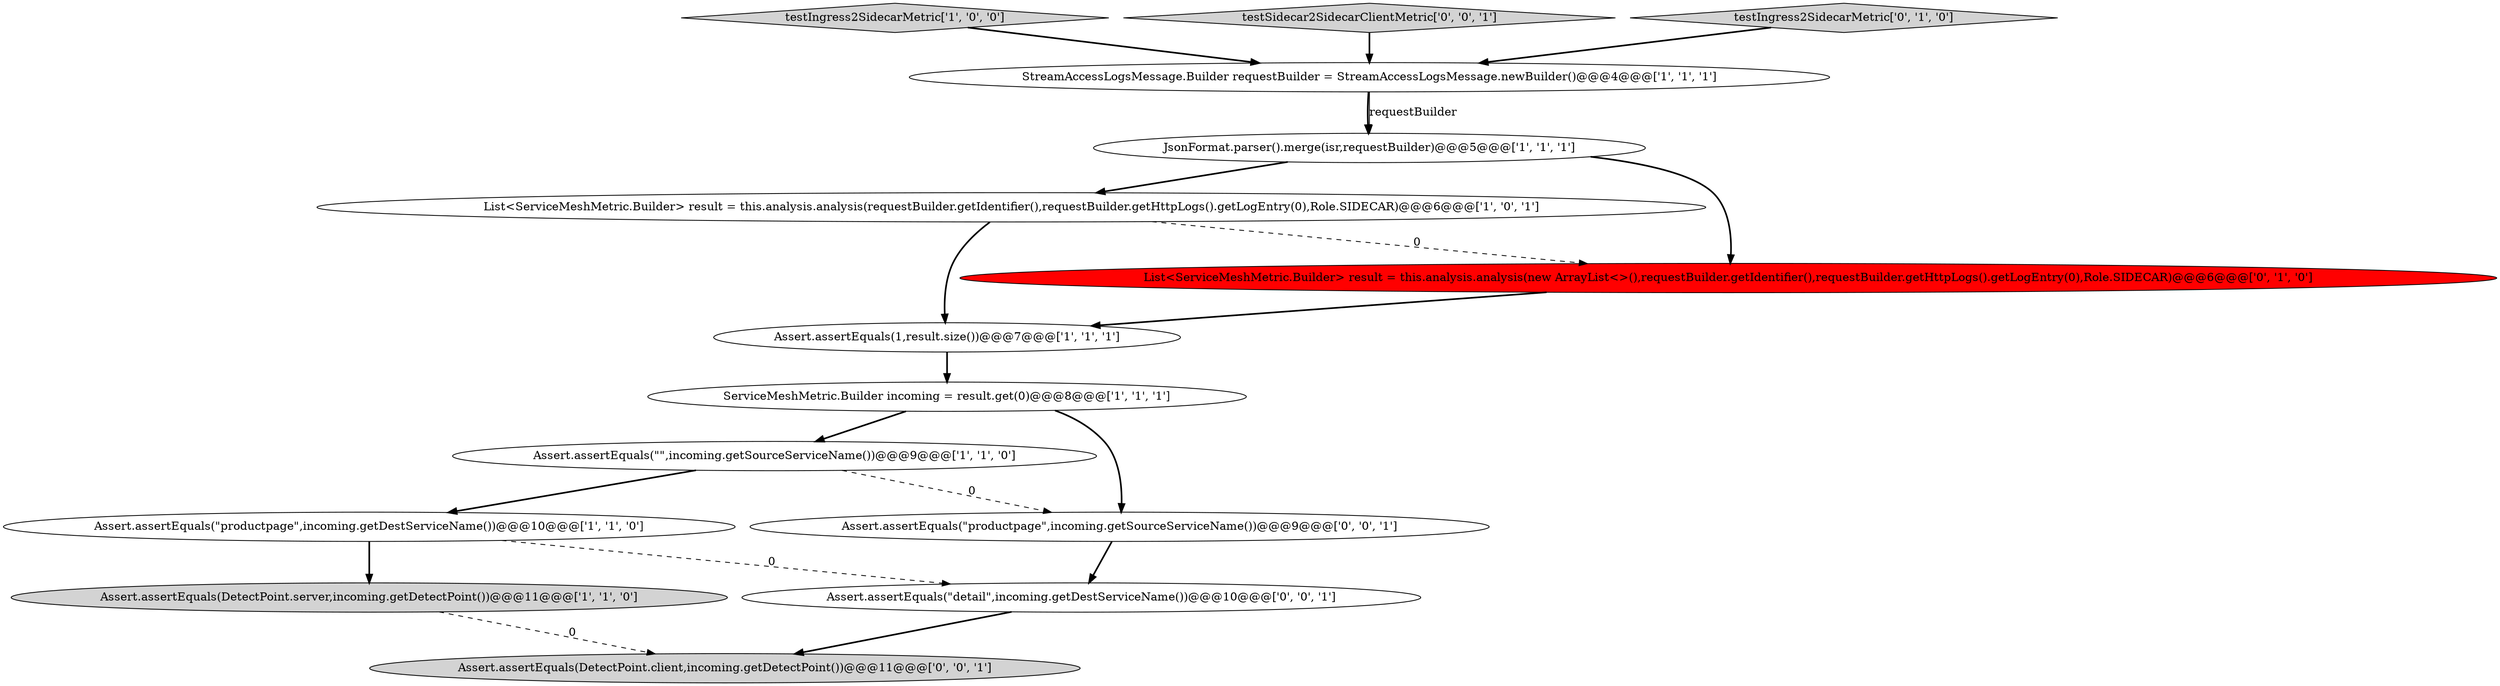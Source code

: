 digraph {
0 [style = filled, label = "testIngress2SidecarMetric['1', '0', '0']", fillcolor = lightgray, shape = diamond image = "AAA0AAABBB1BBB"];
3 [style = filled, label = "ServiceMeshMetric.Builder incoming = result.get(0)@@@8@@@['1', '1', '1']", fillcolor = white, shape = ellipse image = "AAA0AAABBB1BBB"];
7 [style = filled, label = "JsonFormat.parser().merge(isr,requestBuilder)@@@5@@@['1', '1', '1']", fillcolor = white, shape = ellipse image = "AAA0AAABBB1BBB"];
6 [style = filled, label = "List<ServiceMeshMetric.Builder> result = this.analysis.analysis(requestBuilder.getIdentifier(),requestBuilder.getHttpLogs().getLogEntry(0),Role.SIDECAR)@@@6@@@['1', '0', '1']", fillcolor = white, shape = ellipse image = "AAA0AAABBB1BBB"];
8 [style = filled, label = "Assert.assertEquals(\"\",incoming.getSourceServiceName())@@@9@@@['1', '1', '0']", fillcolor = white, shape = ellipse image = "AAA0AAABBB1BBB"];
10 [style = filled, label = "List<ServiceMeshMetric.Builder> result = this.analysis.analysis(new ArrayList<>(),requestBuilder.getIdentifier(),requestBuilder.getHttpLogs().getLogEntry(0),Role.SIDECAR)@@@6@@@['0', '1', '0']", fillcolor = red, shape = ellipse image = "AAA1AAABBB2BBB"];
11 [style = filled, label = "testSidecar2SidecarClientMetric['0', '0', '1']", fillcolor = lightgray, shape = diamond image = "AAA0AAABBB3BBB"];
4 [style = filled, label = "Assert.assertEquals(DetectPoint.server,incoming.getDetectPoint())@@@11@@@['1', '1', '0']", fillcolor = lightgray, shape = ellipse image = "AAA0AAABBB1BBB"];
1 [style = filled, label = "Assert.assertEquals(\"productpage\",incoming.getDestServiceName())@@@10@@@['1', '1', '0']", fillcolor = white, shape = ellipse image = "AAA0AAABBB1BBB"];
2 [style = filled, label = "Assert.assertEquals(1,result.size())@@@7@@@['1', '1', '1']", fillcolor = white, shape = ellipse image = "AAA0AAABBB1BBB"];
9 [style = filled, label = "testIngress2SidecarMetric['0', '1', '0']", fillcolor = lightgray, shape = diamond image = "AAA0AAABBB2BBB"];
13 [style = filled, label = "Assert.assertEquals(DetectPoint.client,incoming.getDetectPoint())@@@11@@@['0', '0', '1']", fillcolor = lightgray, shape = ellipse image = "AAA0AAABBB3BBB"];
14 [style = filled, label = "Assert.assertEquals(\"detail\",incoming.getDestServiceName())@@@10@@@['0', '0', '1']", fillcolor = white, shape = ellipse image = "AAA0AAABBB3BBB"];
12 [style = filled, label = "Assert.assertEquals(\"productpage\",incoming.getSourceServiceName())@@@9@@@['0', '0', '1']", fillcolor = white, shape = ellipse image = "AAA0AAABBB3BBB"];
5 [style = filled, label = "StreamAccessLogsMessage.Builder requestBuilder = StreamAccessLogsMessage.newBuilder()@@@4@@@['1', '1', '1']", fillcolor = white, shape = ellipse image = "AAA0AAABBB1BBB"];
9->5 [style = bold, label=""];
8->1 [style = bold, label=""];
5->7 [style = bold, label=""];
12->14 [style = bold, label=""];
11->5 [style = bold, label=""];
1->4 [style = bold, label=""];
10->2 [style = bold, label=""];
6->10 [style = dashed, label="0"];
7->6 [style = bold, label=""];
5->7 [style = solid, label="requestBuilder"];
14->13 [style = bold, label=""];
8->12 [style = dashed, label="0"];
3->12 [style = bold, label=""];
4->13 [style = dashed, label="0"];
1->14 [style = dashed, label="0"];
7->10 [style = bold, label=""];
3->8 [style = bold, label=""];
2->3 [style = bold, label=""];
0->5 [style = bold, label=""];
6->2 [style = bold, label=""];
}
